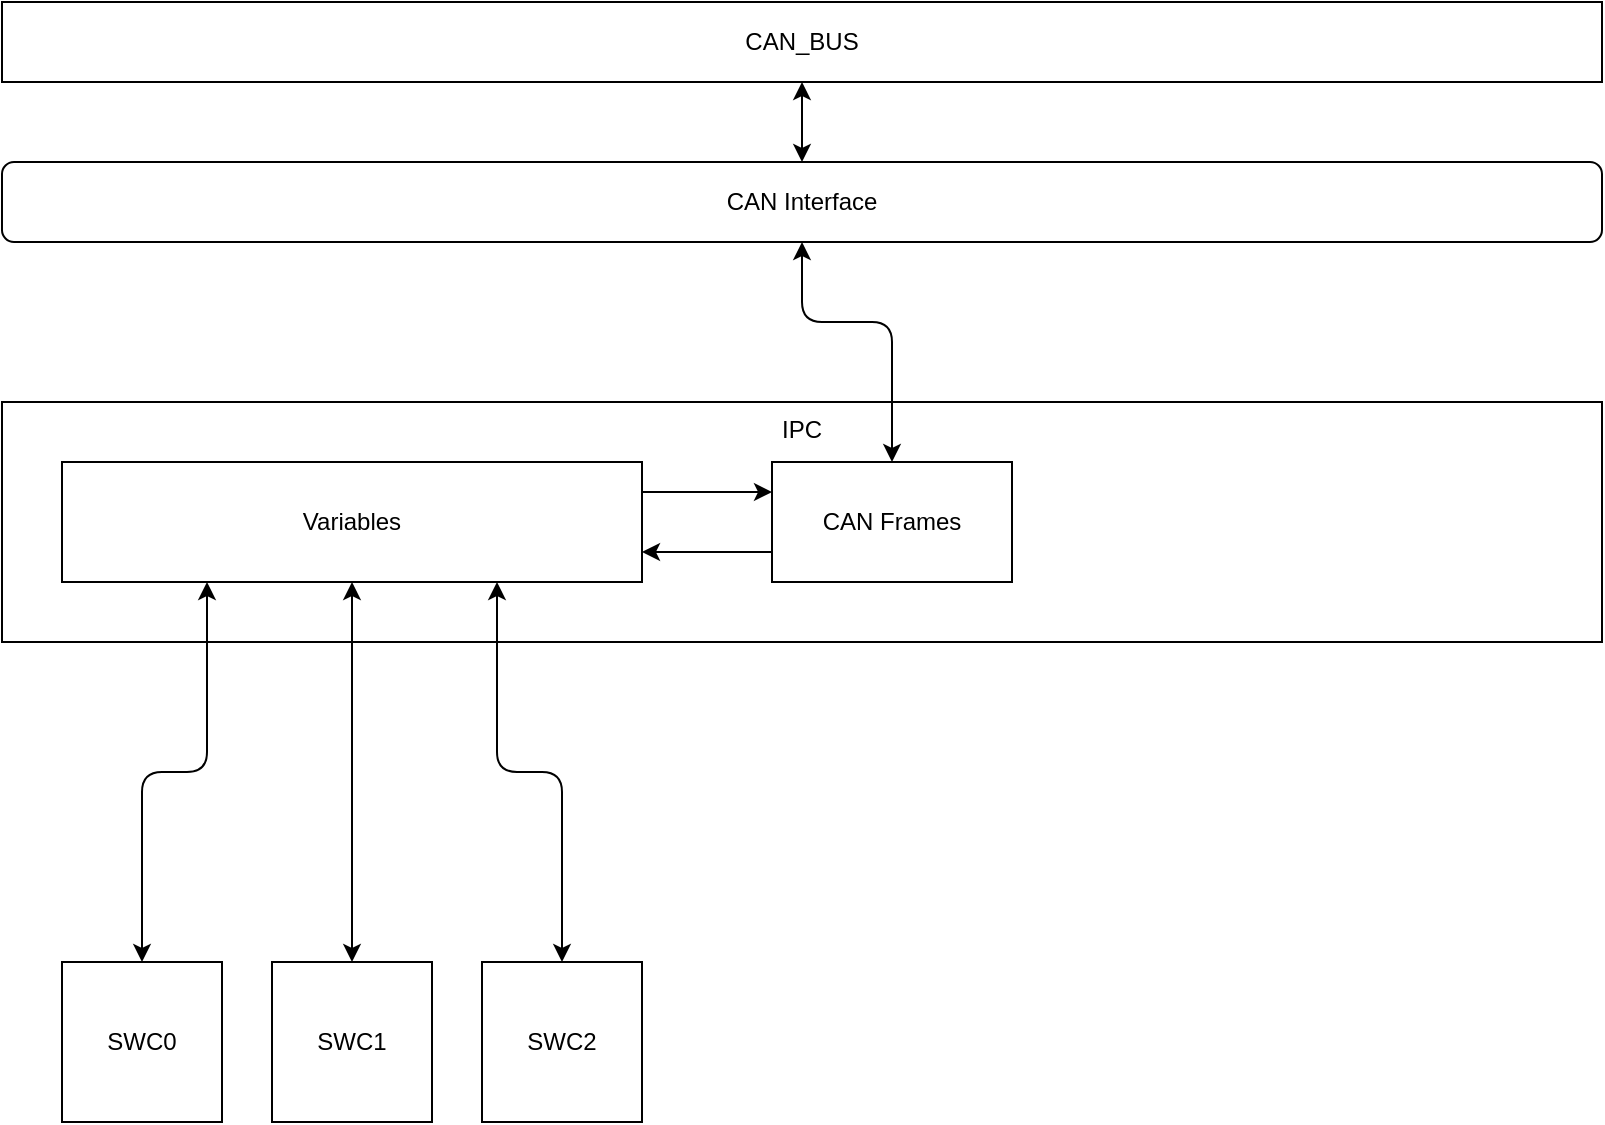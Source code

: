 <mxfile>
    <diagram id="52JeVq--0fuxaEtqrs-b" name="Page-1">
        <mxGraphModel dx="1049" dy="624" grid="1" gridSize="10" guides="1" tooltips="1" connect="1" arrows="1" fold="1" page="1" pageScale="1" pageWidth="850" pageHeight="1100" math="0" shadow="0">
            <root>
                <mxCell id="0"/>
                <mxCell id="1" parent="0"/>
                <mxCell id="2" value="IPC" style="rounded=0;whiteSpace=wrap;html=1;verticalAlign=top;" vertex="1" parent="1">
                    <mxGeometry x="40" y="400" width="800" height="120" as="geometry"/>
                </mxCell>
                <mxCell id="7" style="edgeStyle=none;html=1;exitX=1;exitY=0.25;exitDx=0;exitDy=0;entryX=0;entryY=0.25;entryDx=0;entryDy=0;" edge="1" parent="1" source="3" target="4">
                    <mxGeometry relative="1" as="geometry"/>
                </mxCell>
                <mxCell id="3" value="Variables" style="rounded=0;whiteSpace=wrap;html=1;" vertex="1" parent="1">
                    <mxGeometry x="70" y="430" width="290" height="60" as="geometry"/>
                </mxCell>
                <mxCell id="6" style="edgeStyle=none;html=1;exitX=0;exitY=0.75;exitDx=0;exitDy=0;entryX=1;entryY=0.75;entryDx=0;entryDy=0;" edge="1" parent="1" source="4" target="3">
                    <mxGeometry relative="1" as="geometry"/>
                </mxCell>
                <mxCell id="17" style="edgeStyle=orthogonalEdgeStyle;html=1;exitX=0.5;exitY=0;exitDx=0;exitDy=0;entryX=0.5;entryY=1;entryDx=0;entryDy=0;startArrow=classic;startFill=1;" edge="1" parent="1" source="4" target="15">
                    <mxGeometry relative="1" as="geometry">
                        <Array as="points">
                            <mxPoint x="485" y="360"/>
                            <mxPoint x="440" y="360"/>
                        </Array>
                    </mxGeometry>
                </mxCell>
                <mxCell id="4" value="CAN Frames" style="rounded=0;whiteSpace=wrap;html=1;" vertex="1" parent="1">
                    <mxGeometry x="425" y="430" width="120" height="60" as="geometry"/>
                </mxCell>
                <mxCell id="11" style="html=1;entryX=0.25;entryY=1;entryDx=0;entryDy=0;exitX=0.5;exitY=0;exitDx=0;exitDy=0;edgeStyle=orthogonalEdgeStyle;startArrow=classic;startFill=1;" edge="1" parent="1" source="8" target="3">
                    <mxGeometry relative="1" as="geometry"/>
                </mxCell>
                <mxCell id="8" value="SWC0" style="rounded=0;whiteSpace=wrap;html=1;" vertex="1" parent="1">
                    <mxGeometry x="70" y="680" width="80" height="80" as="geometry"/>
                </mxCell>
                <mxCell id="12" style="edgeStyle=none;html=1;entryX=0.5;entryY=1;entryDx=0;entryDy=0;startArrow=classic;startFill=1;" edge="1" parent="1" source="9" target="3">
                    <mxGeometry relative="1" as="geometry"/>
                </mxCell>
                <mxCell id="9" value="SWC1" style="rounded=0;whiteSpace=wrap;html=1;" vertex="1" parent="1">
                    <mxGeometry x="175" y="680" width="80" height="80" as="geometry"/>
                </mxCell>
                <mxCell id="13" style="edgeStyle=orthogonalEdgeStyle;html=1;entryX=0.75;entryY=1;entryDx=0;entryDy=0;startArrow=classic;startFill=1;" edge="1" parent="1" source="10" target="3">
                    <mxGeometry relative="1" as="geometry"/>
                </mxCell>
                <mxCell id="10" value="SWC2" style="rounded=0;whiteSpace=wrap;html=1;" vertex="1" parent="1">
                    <mxGeometry x="280" y="680" width="80" height="80" as="geometry"/>
                </mxCell>
                <mxCell id="19" style="edgeStyle=orthogonalEdgeStyle;html=1;exitX=0.5;exitY=0;exitDx=0;exitDy=0;entryX=0.5;entryY=1;entryDx=0;entryDy=0;startArrow=classic;startFill=1;" edge="1" parent="1" source="15" target="18">
                    <mxGeometry relative="1" as="geometry"/>
                </mxCell>
                <mxCell id="15" value="CAN Interface" style="rounded=1;whiteSpace=wrap;html=1;" vertex="1" parent="1">
                    <mxGeometry x="40" y="280" width="800" height="40" as="geometry"/>
                </mxCell>
                <mxCell id="18" value="CAN_BUS" style="rounded=0;whiteSpace=wrap;html=1;" vertex="1" parent="1">
                    <mxGeometry x="40" y="200" width="800" height="40" as="geometry"/>
                </mxCell>
            </root>
        </mxGraphModel>
    </diagram>
</mxfile>